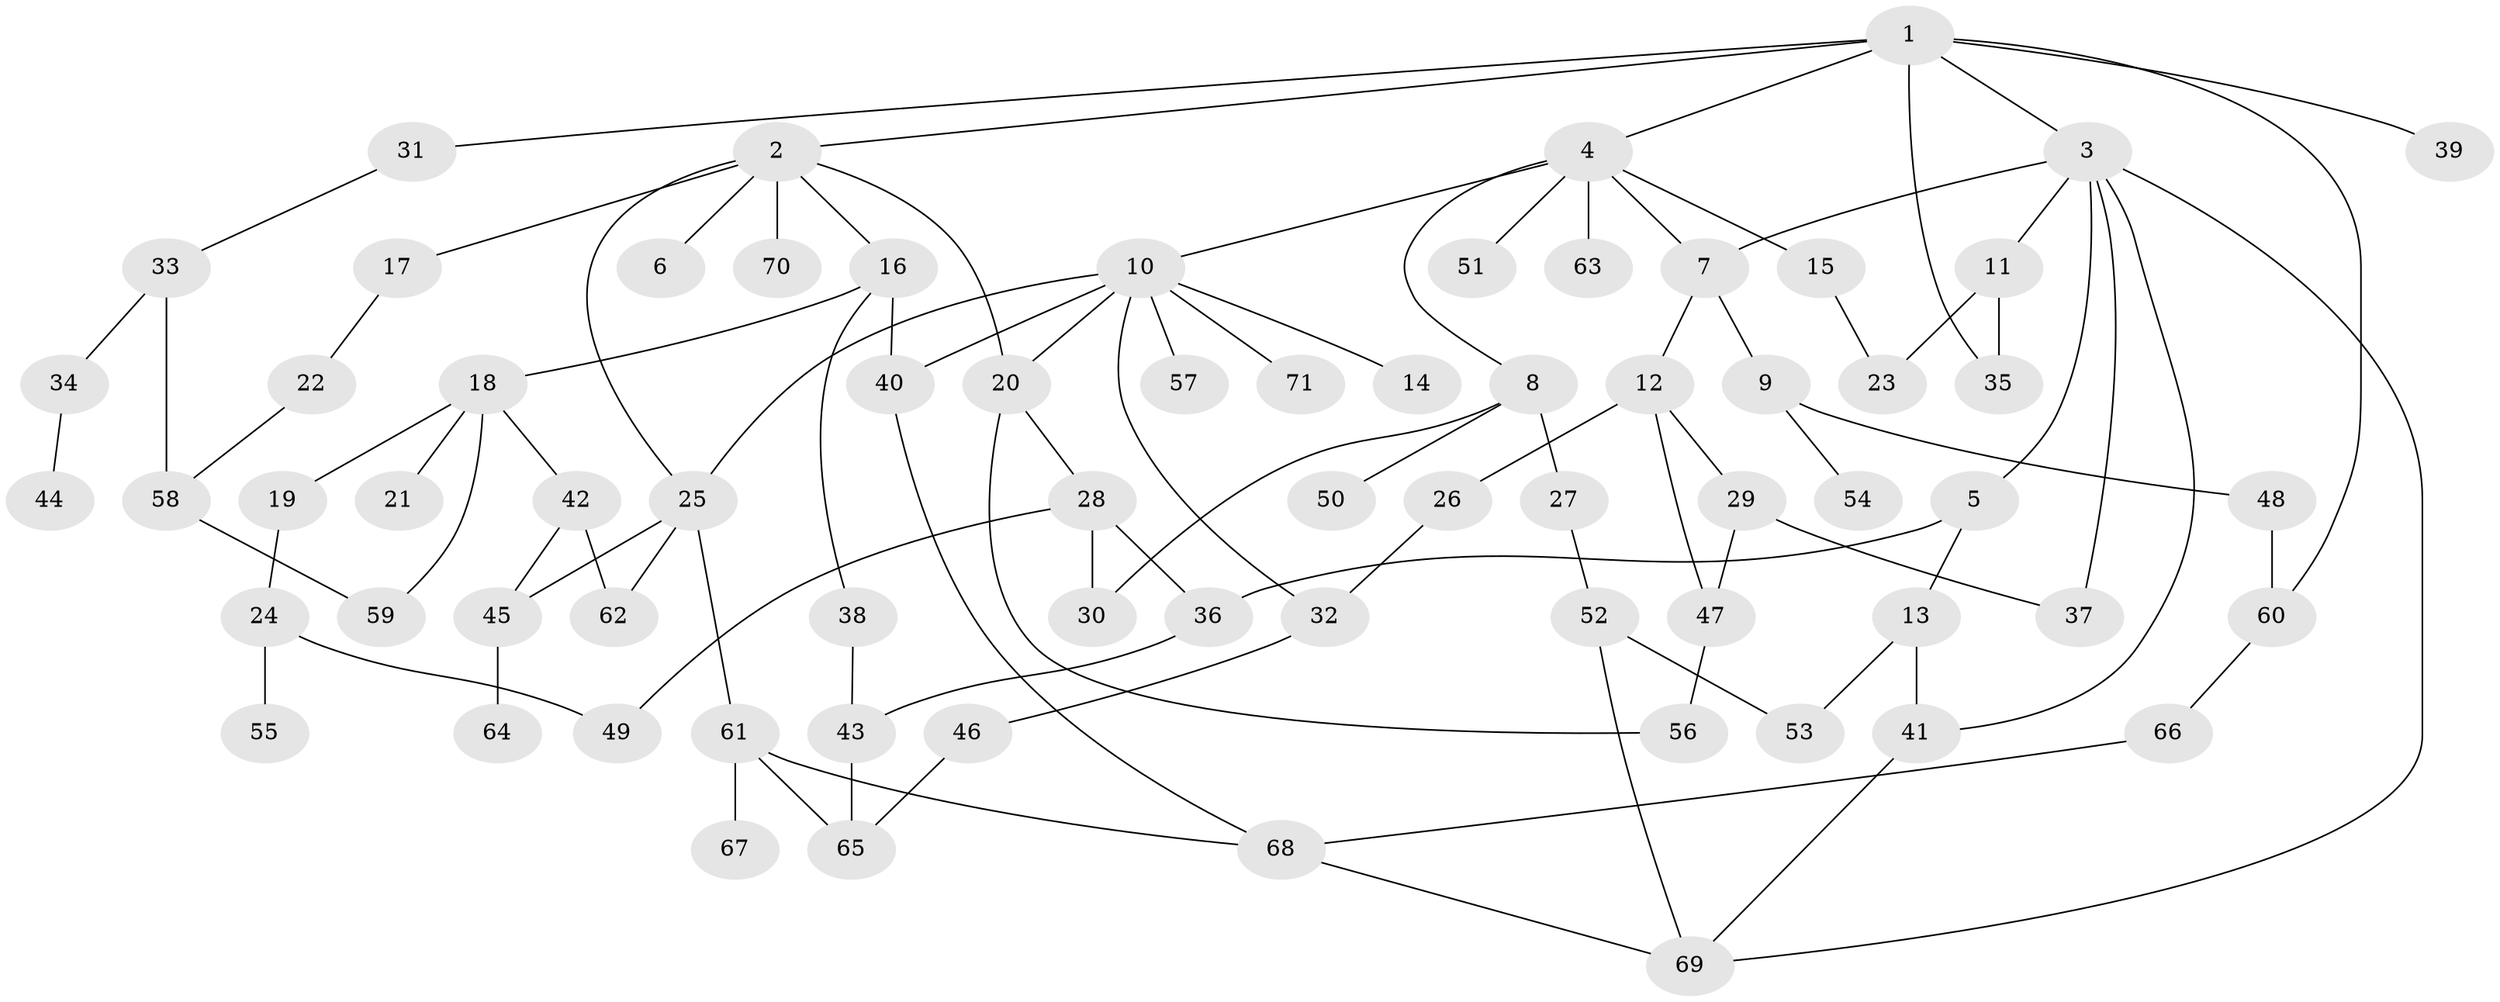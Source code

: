 // coarse degree distribution, {6: 0.0625, 7: 0.020833333333333332, 9: 0.041666666666666664, 3: 0.1875, 1: 0.2708333333333333, 4: 0.14583333333333334, 2: 0.20833333333333334, 5: 0.0625}
// Generated by graph-tools (version 1.1) at 2025/23/03/03/25 07:23:30]
// undirected, 71 vertices, 98 edges
graph export_dot {
graph [start="1"]
  node [color=gray90,style=filled];
  1;
  2;
  3;
  4;
  5;
  6;
  7;
  8;
  9;
  10;
  11;
  12;
  13;
  14;
  15;
  16;
  17;
  18;
  19;
  20;
  21;
  22;
  23;
  24;
  25;
  26;
  27;
  28;
  29;
  30;
  31;
  32;
  33;
  34;
  35;
  36;
  37;
  38;
  39;
  40;
  41;
  42;
  43;
  44;
  45;
  46;
  47;
  48;
  49;
  50;
  51;
  52;
  53;
  54;
  55;
  56;
  57;
  58;
  59;
  60;
  61;
  62;
  63;
  64;
  65;
  66;
  67;
  68;
  69;
  70;
  71;
  1 -- 2;
  1 -- 3;
  1 -- 4;
  1 -- 31;
  1 -- 35;
  1 -- 39;
  1 -- 60;
  2 -- 6;
  2 -- 16;
  2 -- 17;
  2 -- 70;
  2 -- 25;
  2 -- 20;
  3 -- 5;
  3 -- 11;
  3 -- 41;
  3 -- 7;
  3 -- 69;
  3 -- 37;
  4 -- 7;
  4 -- 8;
  4 -- 10;
  4 -- 15;
  4 -- 51;
  4 -- 63;
  5 -- 13;
  5 -- 36;
  7 -- 9;
  7 -- 12;
  8 -- 27;
  8 -- 50;
  8 -- 30;
  9 -- 48;
  9 -- 54;
  10 -- 14;
  10 -- 20;
  10 -- 25;
  10 -- 57;
  10 -- 71;
  10 -- 40;
  10 -- 32;
  11 -- 23;
  11 -- 35;
  12 -- 26;
  12 -- 29;
  12 -- 47;
  13 -- 41;
  13 -- 53;
  15 -- 23;
  16 -- 18;
  16 -- 38;
  16 -- 40;
  17 -- 22;
  18 -- 19;
  18 -- 21;
  18 -- 42;
  18 -- 59;
  19 -- 24;
  20 -- 28;
  20 -- 56;
  22 -- 58;
  24 -- 49;
  24 -- 55;
  25 -- 45;
  25 -- 61;
  25 -- 62;
  26 -- 32;
  27 -- 52;
  28 -- 30;
  28 -- 49;
  28 -- 36;
  29 -- 37;
  29 -- 47;
  31 -- 33;
  32 -- 46;
  33 -- 34;
  33 -- 58;
  34 -- 44;
  36 -- 43;
  38 -- 43;
  40 -- 68;
  41 -- 69;
  42 -- 62;
  42 -- 45;
  43 -- 65;
  45 -- 64;
  46 -- 65;
  47 -- 56;
  48 -- 60;
  52 -- 53;
  52 -- 69;
  58 -- 59;
  60 -- 66;
  61 -- 65;
  61 -- 67;
  61 -- 68;
  66 -- 68;
  68 -- 69;
}
